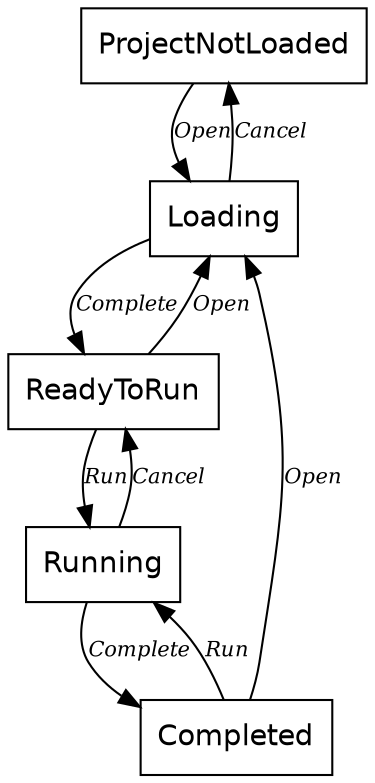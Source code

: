 digraph {
    node [fontname="Helvetica" shape=box]
    ProjectNotLoaded
    Loading
    ReadyToRun
    Running
    Completed

    edge [fontname="Times-Italic" fontsize=10]
    ProjectNotLoaded -> Loading [label=Open]
    Loading -> ProjectNotLoaded [label=Cancel]
    Loading -> ReadyToRun [label=Complete]
    ReadyToRun -> Loading [label=Open]
    ReadyToRun -> Running [label=Run]
    Running -> ReadyToRun [label=Cancel]
    Running -> Completed [label=Complete]
    Completed -> Running [label=Run]
    Completed -> Loading [label=Open]
}
